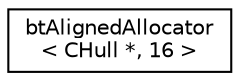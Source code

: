 digraph "Graphical Class Hierarchy"
{
  edge [fontname="Helvetica",fontsize="10",labelfontname="Helvetica",labelfontsize="10"];
  node [fontname="Helvetica",fontsize="10",shape=record];
  rankdir="LR";
  Node1 [label="btAlignedAllocator\l\< CHull *, 16 \>",height=0.2,width=0.4,color="black", fillcolor="white", style="filled",URL="$classbt_aligned_allocator.html"];
}
